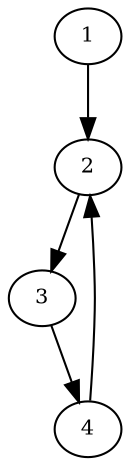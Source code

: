 digraph G {
  size="11.5.8"; node[fontsize=10,height=0.01,width=0.01]; edge[len=3.0];
  1 -> 2;
  2 -> 3;
  3 -> 4;
  4 -> 2;
}
